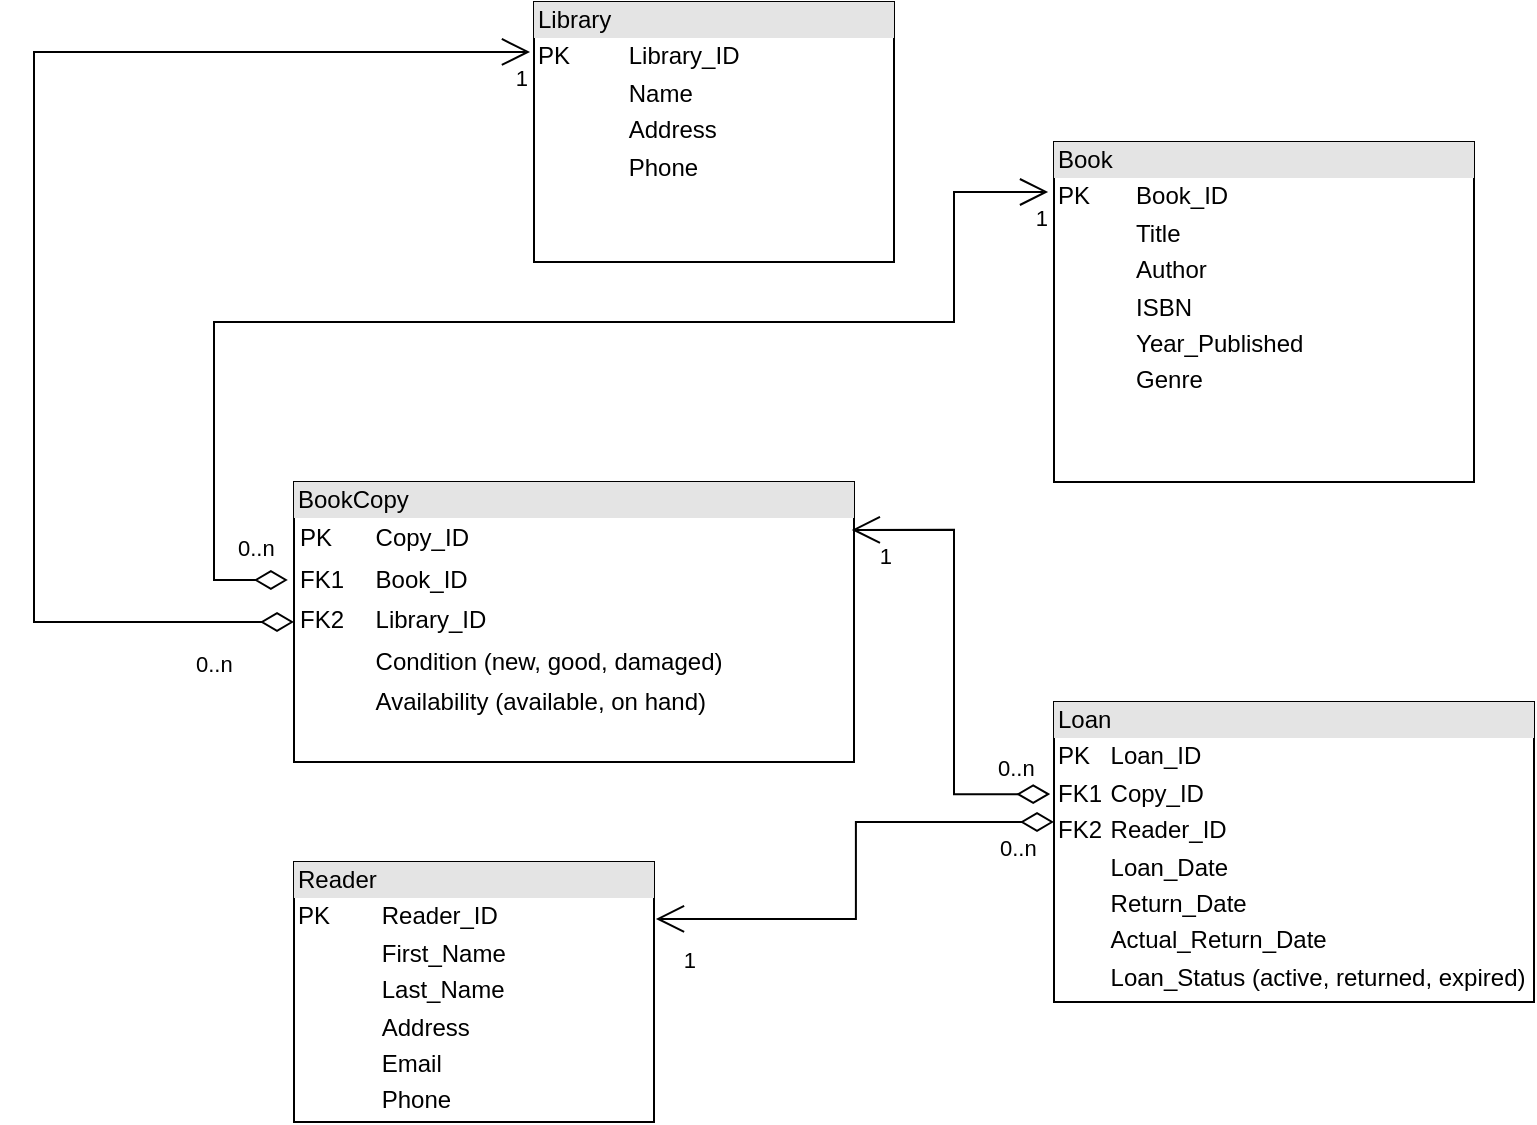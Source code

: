 <mxfile version="24.8.4">
  <diagram id="C5RBs43oDa-KdzZeNtuy" name="Page-1">
    <mxGraphModel dx="1434" dy="746" grid="1" gridSize="10" guides="1" tooltips="1" connect="1" arrows="1" fold="1" page="1" pageScale="1" pageWidth="827" pageHeight="1169" math="0" shadow="0">
      <root>
        <mxCell id="WIyWlLk6GJQsqaUBKTNV-0" />
        <mxCell id="WIyWlLk6GJQsqaUBKTNV-1" parent="WIyWlLk6GJQsqaUBKTNV-0" />
        <mxCell id="_j3PQdFh0NsYzCFuWHMF-0" value="&lt;div style=&quot;box-sizing:border-box;width:100%;background:#e4e4e4;padding:2px;&quot;&gt;Book&lt;/div&gt;&lt;table style=&quot;width:100%;font-size:1em;&quot; cellpadding=&quot;2&quot; cellspacing=&quot;0&quot;&gt;&lt;tbody&gt;&lt;tr&gt;&lt;td&gt;PK&lt;/td&gt;&lt;td&gt;Book_ID&lt;/td&gt;&lt;/tr&gt;&lt;tr&gt;&lt;td&gt;&lt;br&gt;&lt;/td&gt;&lt;td&gt;Title&lt;/td&gt;&lt;/tr&gt;&lt;tr&gt;&lt;td&gt;&lt;br&gt;&lt;/td&gt;&lt;td&gt;Author&lt;br&gt;&lt;/td&gt;&lt;/tr&gt;&lt;tr&gt;&lt;td&gt;&lt;br&gt;&lt;/td&gt;&lt;td&gt;ISBN&lt;br&gt;&lt;/td&gt;&lt;/tr&gt;&lt;tr&gt;&lt;td&gt;&lt;br&gt;&lt;/td&gt;&lt;td&gt;Year_Published&lt;br&gt;&lt;/td&gt;&lt;/tr&gt;&lt;tr&gt;&lt;td&gt;&lt;br&gt;&lt;/td&gt;&lt;td&gt;Genre&lt;/td&gt;&lt;/tr&gt;&lt;tr&gt;&lt;td&gt;&lt;/td&gt;&lt;td&gt;&lt;br&gt;&lt;/td&gt;&lt;/tr&gt;&lt;/tbody&gt;&lt;/table&gt;" style="verticalAlign=top;align=left;overflow=fill;html=1;whiteSpace=wrap;" vertex="1" parent="WIyWlLk6GJQsqaUBKTNV-1">
          <mxGeometry x="570" y="130" width="210" height="170" as="geometry" />
        </mxCell>
        <mxCell id="_j3PQdFh0NsYzCFuWHMF-2" value="&lt;div style=&quot;box-sizing:border-box;width:100%;background:#e4e4e4;padding:2px;&quot;&gt;Library&lt;/div&gt;&lt;table style=&quot;width:100%;font-size:1em;&quot; cellpadding=&quot;2&quot; cellspacing=&quot;0&quot;&gt;&lt;tbody&gt;&lt;tr&gt;&lt;td&gt;PK&lt;/td&gt;&lt;td&gt;Library_ID&lt;/td&gt;&lt;/tr&gt;&lt;tr&gt;&lt;td&gt;&lt;br&gt;&lt;/td&gt;&lt;td&gt;Name&lt;br&gt;&lt;/td&gt;&lt;/tr&gt;&lt;tr&gt;&lt;td&gt;&lt;br&gt;&lt;/td&gt;&lt;td&gt;Address&lt;br&gt;&lt;/td&gt;&lt;/tr&gt;&lt;tr&gt;&lt;td&gt;&lt;br&gt;&lt;/td&gt;&lt;td&gt;Phone&lt;/td&gt;&lt;/tr&gt;&lt;/tbody&gt;&lt;/table&gt;" style="verticalAlign=top;align=left;overflow=fill;html=1;whiteSpace=wrap;" vertex="1" parent="WIyWlLk6GJQsqaUBKTNV-1">
          <mxGeometry x="310" y="60" width="180" height="130" as="geometry" />
        </mxCell>
        <mxCell id="_j3PQdFh0NsYzCFuWHMF-3" value="&lt;div style=&quot;box-sizing:border-box;width:100%;background:#e4e4e4;padding:2px;&quot;&gt;BookCopy&lt;/div&gt;&lt;table style=&quot;width:100%;font-size:1em;&quot; cellpadding=&quot;3&quot; cellspacing=&quot;0&quot;&gt;&lt;tbody&gt;&lt;tr&gt;&lt;td&gt;PK&lt;/td&gt;&lt;td&gt;Copy_ID&lt;/td&gt;&lt;/tr&gt;&lt;tr&gt;&lt;td&gt;FK1&lt;/td&gt;&lt;td&gt;Book_ID&lt;/td&gt;&lt;/tr&gt;&lt;tr&gt;&lt;td&gt;FK2&lt;br&gt;&lt;/td&gt;&lt;td&gt;Library_ID&lt;/td&gt;&lt;/tr&gt;&lt;tr&gt;&lt;td&gt;&lt;br&gt;&lt;/td&gt;&lt;td&gt;Condition (new,&amp;nbsp;good,&amp;nbsp;damaged)&lt;/td&gt;&lt;/tr&gt;&lt;tr&gt;&lt;td&gt;&lt;br&gt;&lt;/td&gt;&lt;td&gt;Availability (available,&amp;nbsp;on hand)&lt;/td&gt;&lt;/tr&gt;&lt;/tbody&gt;&lt;/table&gt;" style="verticalAlign=top;align=left;overflow=fill;html=1;whiteSpace=wrap;" vertex="1" parent="WIyWlLk6GJQsqaUBKTNV-1">
          <mxGeometry x="190" y="300" width="280" height="140" as="geometry" />
        </mxCell>
        <mxCell id="_j3PQdFh0NsYzCFuWHMF-4" value="&lt;div style=&quot;box-sizing:border-box;width:100%;background:#e4e4e4;padding:2px;&quot;&gt;Reader&lt;/div&gt;&lt;table style=&quot;width:100%;font-size:1em;&quot; cellpadding=&quot;2&quot; cellspacing=&quot;0&quot;&gt;&lt;tbody&gt;&lt;tr&gt;&lt;td&gt;PK&lt;/td&gt;&lt;td&gt;Reader_ID&lt;/td&gt;&lt;/tr&gt;&lt;tr&gt;&lt;td&gt;&lt;br&gt;&lt;/td&gt;&lt;td&gt;First_Name&lt;/td&gt;&lt;/tr&gt;&lt;tr&gt;&lt;td&gt;&lt;br&gt;&lt;/td&gt;&lt;td&gt;Last_Name&lt;/td&gt;&lt;/tr&gt;&lt;tr&gt;&lt;td&gt;&lt;br&gt;&lt;/td&gt;&lt;td&gt;Address&lt;/td&gt;&lt;/tr&gt;&lt;tr&gt;&lt;td&gt;&lt;br&gt;&lt;/td&gt;&lt;td&gt;Email&lt;/td&gt;&lt;/tr&gt;&lt;tr&gt;&lt;td&gt;&lt;br&gt;&lt;/td&gt;&lt;td&gt;Phone&lt;/td&gt;&lt;/tr&gt;&lt;tr&gt;&lt;td&gt;&lt;/td&gt;&lt;td&gt;&lt;br&gt;&lt;/td&gt;&lt;/tr&gt;&lt;/tbody&gt;&lt;/table&gt;" style="verticalAlign=top;align=left;overflow=fill;html=1;whiteSpace=wrap;" vertex="1" parent="WIyWlLk6GJQsqaUBKTNV-1">
          <mxGeometry x="190" y="490" width="180" height="130" as="geometry" />
        </mxCell>
        <mxCell id="_j3PQdFh0NsYzCFuWHMF-5" value="&lt;div style=&quot;box-sizing:border-box;width:100%;background:#e4e4e4;padding:2px;&quot;&gt;Loan&lt;/div&gt;&lt;table style=&quot;width:100%;font-size:1em;&quot; cellpadding=&quot;2&quot; cellspacing=&quot;0&quot;&gt;&lt;tbody&gt;&lt;tr&gt;&lt;td&gt;PK&lt;/td&gt;&lt;td&gt;Loan_ID&lt;/td&gt;&lt;/tr&gt;&lt;tr&gt;&lt;td&gt;FK1&lt;/td&gt;&lt;td&gt;Copy_ID&lt;/td&gt;&lt;/tr&gt;&lt;tr&gt;&lt;td&gt;FK2&lt;/td&gt;&lt;td&gt;Reader_ID&lt;/td&gt;&lt;/tr&gt;&lt;tr&gt;&lt;td&gt;&lt;br&gt;&lt;/td&gt;&lt;td&gt;Loan_Date&lt;/td&gt;&lt;/tr&gt;&lt;tr&gt;&lt;td&gt;&lt;br&gt;&lt;/td&gt;&lt;td&gt;Return_Date&lt;/td&gt;&lt;/tr&gt;&lt;tr&gt;&lt;td&gt;&lt;br&gt;&lt;/td&gt;&lt;td&gt;Actual_Return_Date&lt;/td&gt;&lt;/tr&gt;&lt;tr&gt;&lt;td&gt;&lt;br&gt;&lt;/td&gt;&lt;td&gt;Loan_Status (active,&amp;nbsp;returned,&amp;nbsp;expired)&lt;/td&gt;&lt;/tr&gt;&lt;/tbody&gt;&lt;/table&gt;" style="verticalAlign=top;align=left;overflow=fill;html=1;whiteSpace=wrap;" vertex="1" parent="WIyWlLk6GJQsqaUBKTNV-1">
          <mxGeometry x="570" y="410" width="240" height="150" as="geometry" />
        </mxCell>
        <mxCell id="_j3PQdFh0NsYzCFuWHMF-10" style="edgeStyle=orthogonalEdgeStyle;rounded=0;orthogonalLoop=1;jettySize=auto;html=1;exitX=0.5;exitY=1;exitDx=0;exitDy=0;" edge="1" parent="WIyWlLk6GJQsqaUBKTNV-1" source="_j3PQdFh0NsYzCFuWHMF-0" target="_j3PQdFh0NsYzCFuWHMF-0">
          <mxGeometry relative="1" as="geometry" />
        </mxCell>
        <mxCell id="_j3PQdFh0NsYzCFuWHMF-18" value="" style="endArrow=open;html=1;endSize=12;startArrow=diamondThin;startSize=14;startFill=0;edgeStyle=orthogonalEdgeStyle;rounded=0;entryX=1;entryY=0.25;entryDx=0;entryDy=0;exitX=-0.004;exitY=0.427;exitDx=0;exitDy=0;exitPerimeter=0;" edge="1" parent="WIyWlLk6GJQsqaUBKTNV-1">
          <mxGeometry relative="1" as="geometry">
            <mxPoint x="570" y="470.0" as="sourcePoint" />
            <mxPoint x="370.96" y="518.45" as="targetPoint" />
            <Array as="points">
              <mxPoint x="470.96" y="469.95" />
              <mxPoint x="470.96" y="518.95" />
            </Array>
          </mxGeometry>
        </mxCell>
        <mxCell id="_j3PQdFh0NsYzCFuWHMF-19" value="0..n" style="edgeLabel;resizable=0;html=1;align=left;verticalAlign=top;" connectable="0" vertex="1" parent="_j3PQdFh0NsYzCFuWHMF-18">
          <mxGeometry x="-1" relative="1" as="geometry">
            <mxPoint x="-29" as="offset" />
          </mxGeometry>
        </mxCell>
        <mxCell id="_j3PQdFh0NsYzCFuWHMF-20" value="1" style="edgeLabel;resizable=0;html=1;align=right;verticalAlign=top;" connectable="0" vertex="1" parent="_j3PQdFh0NsYzCFuWHMF-18">
          <mxGeometry x="1" relative="1" as="geometry">
            <mxPoint x="20" y="8" as="offset" />
          </mxGeometry>
        </mxCell>
        <mxCell id="_j3PQdFh0NsYzCFuWHMF-24" value="" style="endArrow=open;html=1;endSize=12;startArrow=diamondThin;startSize=14;startFill=0;edgeStyle=orthogonalEdgeStyle;rounded=0;entryX=0.996;entryY=0.171;entryDx=0;entryDy=0;entryPerimeter=0;exitX=-0.008;exitY=0.307;exitDx=0;exitDy=0;exitPerimeter=0;" edge="1" parent="WIyWlLk6GJQsqaUBKTNV-1" source="_j3PQdFh0NsYzCFuWHMF-5" target="_j3PQdFh0NsYzCFuWHMF-3">
          <mxGeometry relative="1" as="geometry">
            <mxPoint x="620" y="350" as="sourcePoint" />
            <mxPoint x="780" y="350" as="targetPoint" />
          </mxGeometry>
        </mxCell>
        <mxCell id="_j3PQdFh0NsYzCFuWHMF-25" value="0..n" style="edgeLabel;resizable=0;html=1;align=left;verticalAlign=top;" connectable="0" vertex="1" parent="_j3PQdFh0NsYzCFuWHMF-24">
          <mxGeometry x="-1" relative="1" as="geometry">
            <mxPoint x="-28" y="-26" as="offset" />
          </mxGeometry>
        </mxCell>
        <mxCell id="_j3PQdFh0NsYzCFuWHMF-26" value="1" style="edgeLabel;resizable=0;html=1;align=right;verticalAlign=top;" connectable="0" vertex="1" parent="_j3PQdFh0NsYzCFuWHMF-24">
          <mxGeometry x="1" relative="1" as="geometry">
            <mxPoint x="21" as="offset" />
          </mxGeometry>
        </mxCell>
        <mxCell id="_j3PQdFh0NsYzCFuWHMF-27" value="" style="endArrow=open;html=1;endSize=12;startArrow=diamondThin;startSize=14;startFill=0;edgeStyle=orthogonalEdgeStyle;rounded=0;entryX=-0.014;entryY=0.147;entryDx=0;entryDy=0;entryPerimeter=0;exitX=-0.011;exitY=0.35;exitDx=0;exitDy=0;exitPerimeter=0;" edge="1" parent="WIyWlLk6GJQsqaUBKTNV-1" source="_j3PQdFh0NsYzCFuWHMF-3" target="_j3PQdFh0NsYzCFuWHMF-0">
          <mxGeometry relative="1" as="geometry">
            <mxPoint x="260" y="230" as="sourcePoint" />
            <mxPoint x="420" y="230" as="targetPoint" />
            <Array as="points">
              <mxPoint x="150" y="349" />
              <mxPoint x="150" y="220" />
              <mxPoint x="520" y="220" />
              <mxPoint x="520" y="155" />
            </Array>
          </mxGeometry>
        </mxCell>
        <mxCell id="_j3PQdFh0NsYzCFuWHMF-28" value="0..n" style="edgeLabel;resizable=0;html=1;align=left;verticalAlign=top;" connectable="0" vertex="1" parent="_j3PQdFh0NsYzCFuWHMF-27">
          <mxGeometry x="-1" relative="1" as="geometry">
            <mxPoint x="-27" y="-29" as="offset" />
          </mxGeometry>
        </mxCell>
        <mxCell id="_j3PQdFh0NsYzCFuWHMF-29" value="1" style="edgeLabel;resizable=0;html=1;align=right;verticalAlign=top;" connectable="0" vertex="1" parent="_j3PQdFh0NsYzCFuWHMF-27">
          <mxGeometry x="1" relative="1" as="geometry" />
        </mxCell>
        <mxCell id="_j3PQdFh0NsYzCFuWHMF-33" value="" style="endArrow=open;html=1;endSize=12;startArrow=diamondThin;startSize=14;startFill=0;edgeStyle=orthogonalEdgeStyle;rounded=0;entryX=-0.011;entryY=0.192;entryDx=0;entryDy=0;entryPerimeter=0;exitX=0;exitY=0.5;exitDx=0;exitDy=0;" edge="1" parent="WIyWlLk6GJQsqaUBKTNV-1" source="_j3PQdFh0NsYzCFuWHMF-3" target="_j3PQdFh0NsYzCFuWHMF-2">
          <mxGeometry relative="1" as="geometry">
            <mxPoint x="80" y="170" as="sourcePoint" />
            <mxPoint x="280" y="140" as="targetPoint" />
            <Array as="points">
              <mxPoint x="60" y="370" />
              <mxPoint x="60" y="85" />
            </Array>
          </mxGeometry>
        </mxCell>
        <mxCell id="_j3PQdFh0NsYzCFuWHMF-34" value="0..n" style="edgeLabel;resizable=0;html=1;align=left;verticalAlign=top;" connectable="0" vertex="1" parent="_j3PQdFh0NsYzCFuWHMF-33">
          <mxGeometry x="-1" relative="1" as="geometry">
            <mxPoint x="-51" y="8" as="offset" />
          </mxGeometry>
        </mxCell>
        <mxCell id="_j3PQdFh0NsYzCFuWHMF-35" value="1" style="edgeLabel;resizable=0;html=1;align=right;verticalAlign=top;" connectable="0" vertex="1" parent="_j3PQdFh0NsYzCFuWHMF-33">
          <mxGeometry x="1" relative="1" as="geometry" />
        </mxCell>
      </root>
    </mxGraphModel>
  </diagram>
</mxfile>
